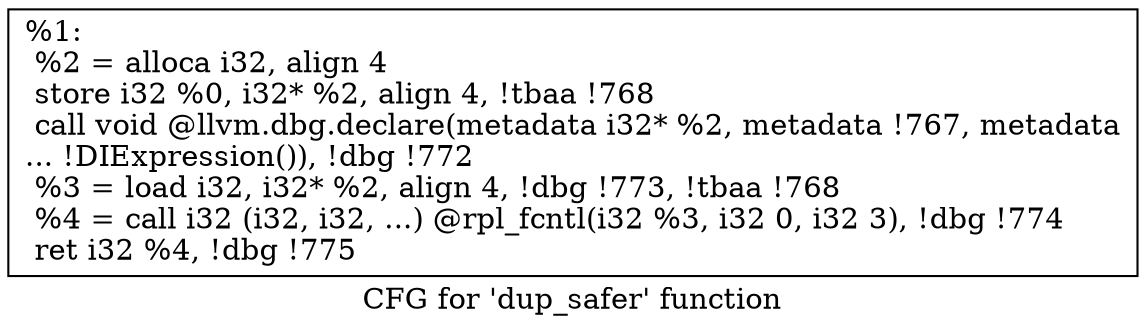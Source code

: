 digraph "CFG for 'dup_safer' function" {
	label="CFG for 'dup_safer' function";

	Node0x17fae90 [shape=record,label="{%1:\l  %2 = alloca i32, align 4\l  store i32 %0, i32* %2, align 4, !tbaa !768\l  call void @llvm.dbg.declare(metadata i32* %2, metadata !767, metadata\l... !DIExpression()), !dbg !772\l  %3 = load i32, i32* %2, align 4, !dbg !773, !tbaa !768\l  %4 = call i32 (i32, i32, ...) @rpl_fcntl(i32 %3, i32 0, i32 3), !dbg !774\l  ret i32 %4, !dbg !775\l}"];
}
